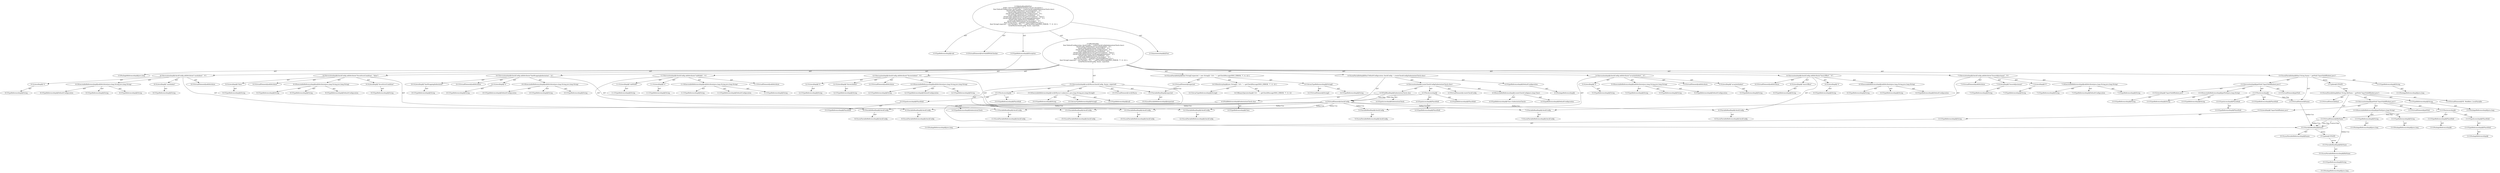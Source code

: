 digraph "testValidIfWithChecker#?" {
0 [label="3:CtTypeReferenceImpl@void" shape=ellipse]
1 [label="3:CtVirtualElement@testValidIfWithChecker" shape=ellipse]
2 [label="3:CtTypeReferenceImpl@Exception" shape=ellipse]
3 [label="3:CtPackageReferenceImpl@java.lang" shape=ellipse]
4 [label="4:CtTypeReferenceImpl@DefaultConfiguration" shape=ellipse]
5 [label="4:CtPackageReferenceImpl@" shape=ellipse]
6 [label="4:CtExecutableReferenceImpl@createCheckConfig(java.lang.Class)" shape=ellipse]
7 [label="4:CtTypeReferenceImpl@DefaultConfiguration" shape=ellipse]
8 [label="4:CtTypeReferenceImpl@Class<IndentationCheck>" shape=ellipse]
9 [label="4:CtVirtualElement@createCheckConfig" shape=ellipse]
10 [label="4:CtTypeAccessImpl@PlaceHold" shape=ellipse]
11 [label="4:CtTypeReferenceImpl@PlaceHold" shape=ellipse]
12 [label="4:CtThisAccessImpl@" shape=ellipse]
13 [label="4:CtTypeReferenceImpl@PlaceHold" shape=ellipse]
14 [label="4:CtFieldReferenceImpl@IndentationCheck.class" shape=ellipse]
15 [label="4:CtTypeReferenceImpl@IndentationCheck" shape=ellipse]
16 [label="4:CtTypeReferenceImpl@Class" shape=ellipse]
17 [label="4:CtFieldReadImpl@IndentationCheck.class" shape=ellipse]
18 [label="4:CtTypeAccessImpl@IndentationCheck" shape=ellipse]
19 [label="4:CtInvocationImpl@createCheckConfig(IndentationCheck.class)" shape=ellipse]
20 [label="4:CtVirtualElement@checkConfig" shape=ellipse]
21 [label="4:CtLocalVariableImpl@final DefaultConfiguration checkConfig = createCheckConfig(IndentationCheck.class)" shape=ellipse]
22 [label="5:CtExecutableReferenceImpl@addAttribute(java.lang.String,java.lang.String)" shape=ellipse]
23 [label="5:CtTypeReferenceImpl@DefaultConfiguration" shape=ellipse]
24 [label="5:CtTypeReferenceImpl@String" shape=ellipse]
25 [label="5:CtTypeReferenceImpl@String" shape=ellipse]
26 [label="5:CtVirtualElement@addAttribute" shape=ellipse]
27 [label="5:CtVariableReadImpl@checkConfig" shape=ellipse]
28 [label="5:CtLocalVariableReferenceImpl@checkConfig" shape=ellipse]
29 [label="5:CtLiteralImpl@\"arrayInitIndent\"" shape=ellipse]
30 [label="5:CtTypeReferenceImpl@String" shape=ellipse]
31 [label="5:CtLiteralImpl@\"4\"" shape=ellipse]
32 [label="5:CtTypeReferenceImpl@String" shape=ellipse]
33 [label="5:CtInvocationImpl@checkConfig.addAttribute(\"arrayInitIndent\", \"4\")" shape=ellipse]
34 [label="6:CtExecutableReferenceImpl@addAttribute(java.lang.String,java.lang.String)" shape=ellipse]
35 [label="6:CtTypeReferenceImpl@DefaultConfiguration" shape=ellipse]
36 [label="6:CtTypeReferenceImpl@String" shape=ellipse]
37 [label="6:CtTypeReferenceImpl@String" shape=ellipse]
38 [label="6:CtVirtualElement@addAttribute" shape=ellipse]
39 [label="6:CtVariableReadImpl@checkConfig" shape=ellipse]
40 [label="6:CtLocalVariableReferenceImpl@checkConfig" shape=ellipse]
41 [label="6:CtLiteralImpl@\"basicOffset\"" shape=ellipse]
42 [label="6:CtTypeReferenceImpl@String" shape=ellipse]
43 [label="6:CtLiteralImpl@\"4\"" shape=ellipse]
44 [label="6:CtTypeReferenceImpl@String" shape=ellipse]
45 [label="6:CtInvocationImpl@checkConfig.addAttribute(\"basicOffset\", \"4\")" shape=ellipse]
46 [label="7:CtExecutableReferenceImpl@addAttribute(java.lang.String,java.lang.String)" shape=ellipse]
47 [label="7:CtTypeReferenceImpl@DefaultConfiguration" shape=ellipse]
48 [label="7:CtTypeReferenceImpl@String" shape=ellipse]
49 [label="7:CtTypeReferenceImpl@String" shape=ellipse]
50 [label="7:CtVirtualElement@addAttribute" shape=ellipse]
51 [label="7:CtVariableReadImpl@checkConfig" shape=ellipse]
52 [label="7:CtLocalVariableReferenceImpl@checkConfig" shape=ellipse]
53 [label="7:CtLiteralImpl@\"braceAdjustment\"" shape=ellipse]
54 [label="7:CtTypeReferenceImpl@String" shape=ellipse]
55 [label="7:CtLiteralImpl@\"0\"" shape=ellipse]
56 [label="7:CtTypeReferenceImpl@String" shape=ellipse]
57 [label="7:CtInvocationImpl@checkConfig.addAttribute(\"braceAdjustment\", \"0\")" shape=ellipse]
58 [label="8:CtExecutableReferenceImpl@addAttribute(java.lang.String,java.lang.String)" shape=ellipse]
59 [label="8:CtTypeReferenceImpl@DefaultConfiguration" shape=ellipse]
60 [label="8:CtTypeReferenceImpl@String" shape=ellipse]
61 [label="8:CtTypeReferenceImpl@String" shape=ellipse]
62 [label="8:CtVirtualElement@addAttribute" shape=ellipse]
63 [label="8:CtVariableReadImpl@checkConfig" shape=ellipse]
64 [label="8:CtLocalVariableReferenceImpl@checkConfig" shape=ellipse]
65 [label="8:CtLiteralImpl@\"caseIndent\"" shape=ellipse]
66 [label="8:CtTypeReferenceImpl@String" shape=ellipse]
67 [label="8:CtLiteralImpl@\"4\"" shape=ellipse]
68 [label="8:CtTypeReferenceImpl@String" shape=ellipse]
69 [label="8:CtInvocationImpl@checkConfig.addAttribute(\"caseIndent\", \"4\")" shape=ellipse]
70 [label="9:CtExecutableReferenceImpl@addAttribute(java.lang.String,java.lang.String)" shape=ellipse]
71 [label="9:CtTypeReferenceImpl@DefaultConfiguration" shape=ellipse]
72 [label="9:CtTypeReferenceImpl@String" shape=ellipse]
73 [label="9:CtTypeReferenceImpl@String" shape=ellipse]
74 [label="9:CtVirtualElement@addAttribute" shape=ellipse]
75 [label="9:CtVariableReadImpl@checkConfig" shape=ellipse]
76 [label="9:CtLocalVariableReferenceImpl@checkConfig" shape=ellipse]
77 [label="9:CtLiteralImpl@\"forceStrictCondition\"" shape=ellipse]
78 [label="9:CtTypeReferenceImpl@String" shape=ellipse]
79 [label="9:CtLiteralImpl@\"false\"" shape=ellipse]
80 [label="9:CtTypeReferenceImpl@String" shape=ellipse]
81 [label="9:CtInvocationImpl@checkConfig.addAttribute(\"forceStrictCondition\", \"false\")" shape=ellipse]
82 [label="10:CtExecutableReferenceImpl@addAttribute(java.lang.String,java.lang.String)" shape=ellipse]
83 [label="10:CtTypeReferenceImpl@DefaultConfiguration" shape=ellipse]
84 [label="10:CtTypeReferenceImpl@String" shape=ellipse]
85 [label="10:CtTypeReferenceImpl@String" shape=ellipse]
86 [label="10:CtVirtualElement@addAttribute" shape=ellipse]
87 [label="10:CtVariableReadImpl@checkConfig" shape=ellipse]
88 [label="10:CtLocalVariableReferenceImpl@checkConfig" shape=ellipse]
89 [label="10:CtLiteralImpl@\"lineWrappingIndentation\"" shape=ellipse]
90 [label="10:CtTypeReferenceImpl@String" shape=ellipse]
91 [label="10:CtLiteralImpl@\"4\"" shape=ellipse]
92 [label="10:CtTypeReferenceImpl@String" shape=ellipse]
93 [label="10:CtInvocationImpl@checkConfig.addAttribute(\"lineWrappingIndentation\", \"4\")" shape=ellipse]
94 [label="11:CtExecutableReferenceImpl@addAttribute(java.lang.String,java.lang.String)" shape=ellipse]
95 [label="11:CtTypeReferenceImpl@DefaultConfiguration" shape=ellipse]
96 [label="11:CtTypeReferenceImpl@String" shape=ellipse]
97 [label="11:CtTypeReferenceImpl@String" shape=ellipse]
98 [label="11:CtVirtualElement@addAttribute" shape=ellipse]
99 [label="11:CtVariableReadImpl@checkConfig" shape=ellipse]
100 [label="11:CtLocalVariableReferenceImpl@checkConfig" shape=ellipse]
101 [label="11:CtLiteralImpl@\"tabWidth\"" shape=ellipse]
102 [label="11:CtTypeReferenceImpl@String" shape=ellipse]
103 [label="11:CtLiteralImpl@\"4\"" shape=ellipse]
104 [label="11:CtTypeReferenceImpl@String" shape=ellipse]
105 [label="11:CtInvocationImpl@checkConfig.addAttribute(\"tabWidth\", \"4\")" shape=ellipse]
106 [label="12:CtExecutableReferenceImpl@addAttribute(java.lang.String,java.lang.String)" shape=ellipse]
107 [label="12:CtTypeReferenceImpl@DefaultConfiguration" shape=ellipse]
108 [label="12:CtTypeReferenceImpl@String" shape=ellipse]
109 [label="12:CtTypeReferenceImpl@String" shape=ellipse]
110 [label="12:CtVirtualElement@addAttribute" shape=ellipse]
111 [label="12:CtVariableReadImpl@checkConfig" shape=ellipse]
112 [label="12:CtLocalVariableReferenceImpl@checkConfig" shape=ellipse]
113 [label="12:CtLiteralImpl@\"throwsIndent\"" shape=ellipse]
114 [label="12:CtTypeReferenceImpl@String" shape=ellipse]
115 [label="12:CtLiteralImpl@\"4\"" shape=ellipse]
116 [label="12:CtTypeReferenceImpl@String" shape=ellipse]
117 [label="12:CtInvocationImpl@checkConfig.addAttribute(\"throwsIndent\", \"4\")" shape=ellipse]
118 [label="13:CtTypeReferenceImpl@String" shape=ellipse]
119 [label="13:CtPackageReferenceImpl@java.lang" shape=ellipse]
120 [label="13:CtExecutableReferenceImpl@getPath(java.lang.String)" shape=ellipse]
121 [label="13:CtTypeReferenceImpl@String" shape=ellipse]
122 [label="13:CtTypeReferenceImpl@String" shape=ellipse]
123 [label="13:CtVirtualElement@getPath" shape=ellipse]
124 [label="13:CtTypeAccessImpl@PlaceHold" shape=ellipse]
125 [label="13:CtTypeReferenceImpl@PlaceHold" shape=ellipse]
126 [label="13:CtThisAccessImpl@" shape=ellipse]
127 [label="13:CtTypeReferenceImpl@PlaceHold" shape=ellipse]
128 [label="13:CtLiteralImpl@\"InputValidIfIndent.java\"" shape=ellipse]
129 [label="13:CtTypeReferenceImpl@String" shape=ellipse]
130 [label="13:CtInvocationImpl@getPath(\"InputValidIfIndent.java\")" shape=ellipse]
131 [label="13:CtVirtualElement@fname" shape=ellipse]
132 [label="13:CtLocalVariableImpl@final String fname = getPath(\"InputValidIfIndent.java\")" shape=ellipse]
133 [label="14:CtVirtualElement@String[]" shape=ellipse]
134 [label="14:CtArrayTypeReferenceImpl@String[]" shape=ellipse]
135 [label="14:CtTypeReferenceImpl@String" shape=ellipse]
136 [label="14:CtNewArrayImpl@new String[]\{ \"231: \" + getCheckMessage(MSG_ERROR, \"(\", 8, 12) \}" shape=ellipse]
137 [label="14:CtArrayTypeReferenceImpl@String[]" shape=ellipse]
138 [label="14:CtBinaryOperatorImpl@\"231: \" + getCheckMessage(MSG_ERROR, \"(\", 8, 12)" shape=ellipse]
139 [label="14:CtVirtualElement@expected" shape=ellipse]
140 [label="14:CtLocalVariableImpl@final String[] expected = new String[]\{ \"231: \" + getCheckMessage(MSG_ERROR, \"(\", 8, 12) \}" shape=ellipse]
141 [label="15:CtExecutableReferenceImpl@verifyWarns(<unknown>,java.lang.String,java.lang.String[])" shape=ellipse]
142 [label="15:CtTypeReferenceImpl@null" shape=ellipse]
143 [label="15:CtTypeReferenceImpl@String" shape=ellipse]
144 [label="15:CtArrayTypeReferenceImpl@String[]" shape=ellipse]
145 [label="15:CtVirtualElement@verifyWarns" shape=ellipse]
146 [label="15:CtTypeAccessImpl@PlaceHold" shape=ellipse]
147 [label="15:CtTypeReferenceImpl@PlaceHold" shape=ellipse]
148 [label="15:CtThisAccessImpl@" shape=ellipse]
149 [label="15:CtTypeReferenceImpl@PlaceHold" shape=ellipse]
150 [label="15:CtVariableReadImpl@checkConfig" shape=ellipse]
151 [label="15:CtLocalVariableReferenceImpl@checkConfig" shape=ellipse]
152 [label="15:CtVariableReadImpl@fname" shape=ellipse]
153 [label="15:CtLocalVariableReferenceImpl@fname" shape=ellipse]
154 [label="15:CtVariableReadImpl@expected" shape=ellipse]
155 [label="15:CtLocalVariableReferenceImpl@expected" shape=ellipse]
156 [label="15:CtInvocationImpl@verifyWarns(checkConfig, fname, expected)" shape=ellipse]
157 [label="3:CtBlockImpl@\{
    final DefaultConfiguration checkConfig = createCheckConfig(IndentationCheck.class);
    checkConfig.addAttribute(\"arrayInitIndent\", \"4\");
    checkConfig.addAttribute(\"basicOffset\", \"4\");
    checkConfig.addAttribute(\"braceAdjustment\", \"0\");
    checkConfig.addAttribute(\"caseIndent\", \"4\");
    checkConfig.addAttribute(\"forceStrictCondition\", \"false\");
    checkConfig.addAttribute(\"lineWrappingIndentation\", \"4\");
    checkConfig.addAttribute(\"tabWidth\", \"4\");
    checkConfig.addAttribute(\"throwsIndent\", \"4\");
    final String fname = getPath(\"InputValidIfIndent.java\");
    final String[] expected = new String[]\{ \"231: \" + getCheckMessage(MSG_ERROR, \"(\", 8, 12) \};
    verifyWarns(checkConfig, fname, expected);
\}" shape=ellipse]
158 [label="3:CtMethodImpl@@Test
public void testValidIfWithChecker() throws Exception \{
    final DefaultConfiguration checkConfig = createCheckConfig(IndentationCheck.class);
    checkConfig.addAttribute(\"arrayInitIndent\", \"4\");
    checkConfig.addAttribute(\"basicOffset\", \"4\");
    checkConfig.addAttribute(\"braceAdjustment\", \"0\");
    checkConfig.addAttribute(\"caseIndent\", \"4\");
    checkConfig.addAttribute(\"forceStrictCondition\", \"false\");
    checkConfig.addAttribute(\"lineWrappingIndentation\", \"4\");
    checkConfig.addAttribute(\"tabWidth\", \"4\");
    checkConfig.addAttribute(\"throwsIndent\", \"4\");
    final String fname = getPath(\"InputValidIfIndent.java\");
    final String[] expected = new String[]\{ \"231: \" + getCheckMessage(MSG_ERROR, \"(\", 8, 12) \};
    verifyWarns(checkConfig, fname, expected);
\}" shape=ellipse]
159 [label="2:CtAnnotationImpl@@Test" shape=ellipse]
160 [label="13:Update@UPDATE" shape=ellipse]
161 [label="13:CtPackageReferenceImpl@java.lang" shape=ellipse]
162 [label="13:CtTypeReferenceImpl@String" shape=ellipse]
163 [label="13:CtPackageReferenceImpl@" shape=ellipse]
164 [label="13:CtTypeReferenceImpl@PlaceHold" shape=ellipse]
165 [label="13:CtPackageReferenceImpl@" shape=ellipse]
166 [label="13:CtTypeReferenceImpl@PlaceHold" shape=ellipse]
167 [label="13:CtTypeAccessImpl@PlaceHold" shape=ellipse]
168 [label="13:CtThisAccessImpl@" shape=ellipse]
169 [label="13:CtPackageReferenceImpl@java.lang" shape=ellipse]
170 [label="13:CtTypeReferenceImpl@String" shape=ellipse]
171 [label="13:CtPackageReferenceImpl@java.lang" shape=ellipse]
172 [label="13:CtTypeReferenceImpl@String" shape=ellipse]
173 [label="13:CtExecutableReferenceImpl@getPath(java.lang.String)" shape=ellipse]
174 [label="13:CtPackageReferenceImpl@java.lang" shape=ellipse]
175 [label="13:CtTypeReferenceImpl@String" shape=ellipse]
176 [label="13:CtLiteralImpl@\"InputValidIfIndent.java\"" shape=ellipse]
177 [label="13:CtInvocationImpl@getPath(\"InputValidIfIndent.java\")" shape=ellipse]
178 [label="13:CtVirtualElement@getPath" shape=ellipse]
179 [label="13:CtLocalVariableImpl@final String fileName = getPath(\"InputValidIfIndent.java\")" shape=ellipse]
180 [label="13:CtVirtualElement@fileName" shape=ellipse]
181 [label="13:CtVirtualElement@VE: Modifiers_LocalVariable" shape=ellipse]
182 [label="13:CtVirtualElement@final" shape=ellipse]
183 [label="15:Update@UPDATE" shape=ellipse]
184 [label="15:CtPackageReferenceImpl@java.lang" shape=ellipse]
185 [label="15:CtTypeReferenceImpl@String" shape=ellipse]
186 [label="15:CtLocalVariableReferenceImpl@fileName" shape=ellipse]
187 [label="15:CtVariableReadImpl@fileName" shape=ellipse]
2 -> 3 [label="AST"];
4 -> 5 [label="AST"];
6 -> 7 [label="AST"];
6 -> 8 [label="AST"];
10 -> 11 [label="AST"];
12 -> 13 [label="AST"];
12 -> 10 [label="AST"];
12 -> 20 [label="Data Dep"];
14 -> 15 [label="AST"];
14 -> 16 [label="AST"];
17 -> 18 [label="AST"];
17 -> 14 [label="AST"];
17 -> 20 [label="Data Dep"];
19 -> 9 [label="AST"];
19 -> 12 [label="AST"];
19 -> 6 [label="AST"];
19 -> 17 [label="AST"];
20 -> 27 [label="Define-Use"];
20 -> 39 [label="Define-Use"];
20 -> 51 [label="Define-Use"];
20 -> 63 [label="Define-Use"];
20 -> 75 [label="Define-Use"];
20 -> 87 [label="Define-Use"];
20 -> 99 [label="Define-Use"];
20 -> 111 [label="Define-Use"];
20 -> 150 [label="Define-Use"];
21 -> 20 [label="AST"];
21 -> 4 [label="AST"];
21 -> 19 [label="AST"];
22 -> 23 [label="AST"];
22 -> 24 [label="AST"];
22 -> 25 [label="AST"];
27 -> 28 [label="AST"];
29 -> 30 [label="AST"];
31 -> 32 [label="AST"];
33 -> 26 [label="AST"];
33 -> 27 [label="AST"];
33 -> 22 [label="AST"];
33 -> 29 [label="AST"];
33 -> 31 [label="AST"];
34 -> 35 [label="AST"];
34 -> 36 [label="AST"];
34 -> 37 [label="AST"];
39 -> 40 [label="AST"];
41 -> 42 [label="AST"];
43 -> 44 [label="AST"];
45 -> 38 [label="AST"];
45 -> 39 [label="AST"];
45 -> 34 [label="AST"];
45 -> 41 [label="AST"];
45 -> 43 [label="AST"];
46 -> 47 [label="AST"];
46 -> 48 [label="AST"];
46 -> 49 [label="AST"];
51 -> 52 [label="AST"];
53 -> 54 [label="AST"];
55 -> 56 [label="AST"];
57 -> 50 [label="AST"];
57 -> 51 [label="AST"];
57 -> 46 [label="AST"];
57 -> 53 [label="AST"];
57 -> 55 [label="AST"];
58 -> 59 [label="AST"];
58 -> 60 [label="AST"];
58 -> 61 [label="AST"];
63 -> 64 [label="AST"];
65 -> 66 [label="AST"];
67 -> 68 [label="AST"];
69 -> 62 [label="AST"];
69 -> 63 [label="AST"];
69 -> 58 [label="AST"];
69 -> 65 [label="AST"];
69 -> 67 [label="AST"];
70 -> 71 [label="AST"];
70 -> 72 [label="AST"];
70 -> 73 [label="AST"];
75 -> 76 [label="AST"];
77 -> 78 [label="AST"];
79 -> 80 [label="AST"];
81 -> 74 [label="AST"];
81 -> 75 [label="AST"];
81 -> 70 [label="AST"];
81 -> 77 [label="AST"];
81 -> 79 [label="AST"];
82 -> 83 [label="AST"];
82 -> 84 [label="AST"];
82 -> 85 [label="AST"];
87 -> 88 [label="AST"];
89 -> 90 [label="AST"];
91 -> 92 [label="AST"];
93 -> 86 [label="AST"];
93 -> 87 [label="AST"];
93 -> 82 [label="AST"];
93 -> 89 [label="AST"];
93 -> 91 [label="AST"];
94 -> 95 [label="AST"];
94 -> 96 [label="AST"];
94 -> 97 [label="AST"];
99 -> 100 [label="AST"];
101 -> 102 [label="AST"];
103 -> 104 [label="AST"];
105 -> 98 [label="AST"];
105 -> 99 [label="AST"];
105 -> 94 [label="AST"];
105 -> 101 [label="AST"];
105 -> 103 [label="AST"];
106 -> 107 [label="AST"];
106 -> 108 [label="AST"];
106 -> 109 [label="AST"];
111 -> 112 [label="AST"];
113 -> 114 [label="AST"];
115 -> 116 [label="AST"];
117 -> 110 [label="AST"];
117 -> 111 [label="AST"];
117 -> 106 [label="AST"];
117 -> 113 [label="AST"];
117 -> 115 [label="AST"];
118 -> 119 [label="AST"];
120 -> 121 [label="AST"];
120 -> 122 [label="AST"];
124 -> 125 [label="AST"];
126 -> 127 [label="AST"];
126 -> 124 [label="AST"];
126 -> 131 [label="Data Dep"];
128 -> 129 [label="AST"];
130 -> 123 [label="AST"];
130 -> 126 [label="AST"];
130 -> 120 [label="AST"];
130 -> 128 [label="AST"];
131 -> 152 [label="Define-Use"];
132 -> 131 [label="AST"];
132 -> 118 [label="AST"];
132 -> 130 [label="AST"];
132 -> 160 [label="Action"];
134 -> 133 [label="AST"];
134 -> 135 [label="AST"];
136 -> 137 [label="AST"];
136 -> 138 [label="AST"];
139 -> 154 [label="Define-Use"];
140 -> 139 [label="AST"];
140 -> 134 [label="AST"];
140 -> 136 [label="AST"];
141 -> 142 [label="AST"];
141 -> 143 [label="AST"];
141 -> 144 [label="AST"];
146 -> 147 [label="AST"];
148 -> 149 [label="AST"];
148 -> 146 [label="AST"];
150 -> 151 [label="AST"];
152 -> 153 [label="AST"];
152 -> 183 [label="Action"];
154 -> 155 [label="AST"];
156 -> 145 [label="AST"];
156 -> 148 [label="AST"];
156 -> 141 [label="AST"];
156 -> 150 [label="AST"];
156 -> 152 [label="AST"];
156 -> 154 [label="AST"];
157 -> 21 [label="AST"];
157 -> 33 [label="AST"];
157 -> 45 [label="AST"];
157 -> 57 [label="AST"];
157 -> 69 [label="AST"];
157 -> 81 [label="AST"];
157 -> 93 [label="AST"];
157 -> 105 [label="AST"];
157 -> 117 [label="AST"];
157 -> 132 [label="AST"];
157 -> 140 [label="AST"];
157 -> 156 [label="AST"];
158 -> 1 [label="AST"];
158 -> 159 [label="AST"];
158 -> 0 [label="AST"];
158 -> 2 [label="AST"];
158 -> 157 [label="AST"];
160 -> 179 [label="Action"];
162 -> 161 [label="AST"];
164 -> 163 [label="AST"];
166 -> 165 [label="AST"];
167 -> 166 [label="AST"];
168 -> 164 [label="AST"];
168 -> 167 [label="AST"];
168 -> 180 [label="Data Dep"];
170 -> 169 [label="AST"];
172 -> 171 [label="AST"];
173 -> 170 [label="AST"];
173 -> 172 [label="AST"];
175 -> 174 [label="AST"];
176 -> 175 [label="AST"];
177 -> 178 [label="AST"];
177 -> 168 [label="AST"];
177 -> 173 [label="AST"];
177 -> 176 [label="AST"];
179 -> 180 [label="AST"];
179 -> 162 [label="AST"];
179 -> 177 [label="AST"];
179 -> 181 [label="AST"];
179 -> 182 [label="AST"];
180 -> 187 [label="Define-Use"];
180 -> 152 [label="Define-Use"];
180 -> 152 [label="Data Dep"];
180 -> 152 [label="Control Dep"];
183 -> 187 [label="Action"];
185 -> 184 [label="AST"];
186 -> 185 [label="AST"];
187 -> 186 [label="AST"];
}